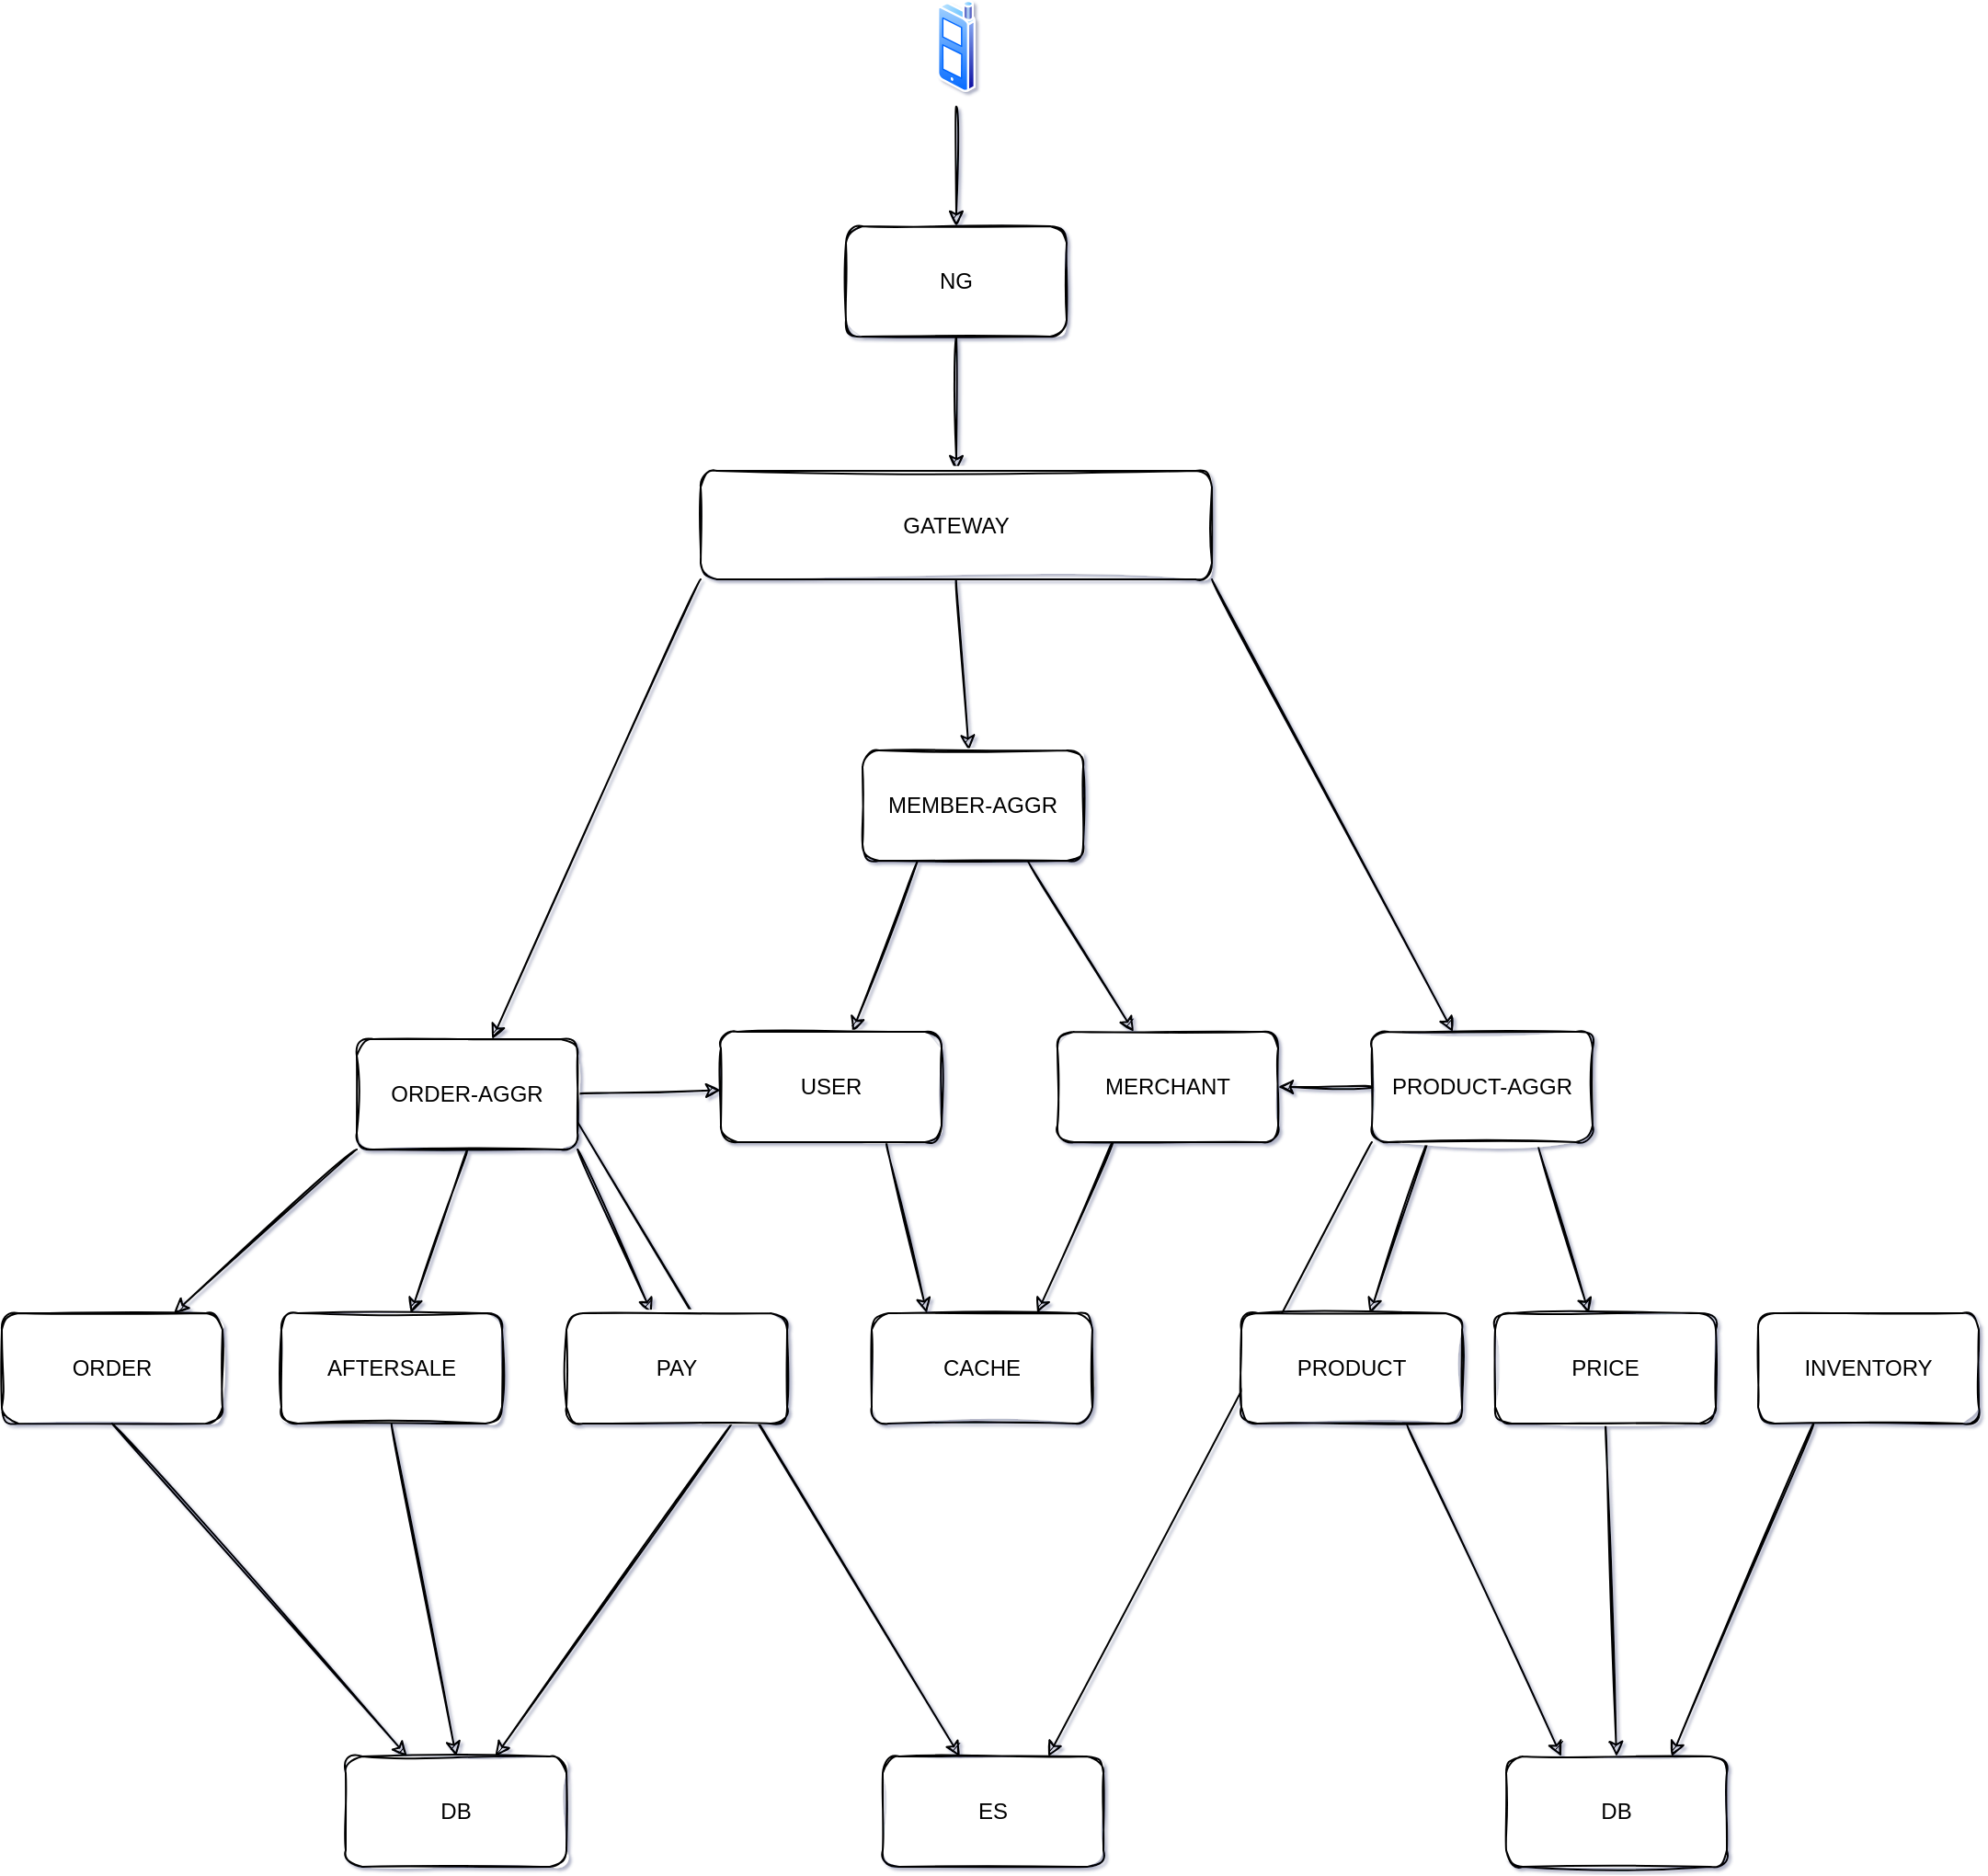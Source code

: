 <mxfile version="13.10.1" type="github">
  <diagram id="z-BrRLLl0M_K0xCqx9SO" name="第 1 页">
    <mxGraphModel dx="2178" dy="1970" grid="0" gridSize="10" guides="1" tooltips="1" connect="1" arrows="1" fold="1" page="1" pageScale="1" pageWidth="827" pageHeight="1169" background="none" math="0" shadow="1">
      <root>
        <mxCell id="0" />
        <mxCell id="1" parent="0" />
        <mxCell id="nH-Wv4UCY-DYxX6rGl-D-27" style="edgeStyle=none;curved=1;orthogonalLoop=1;jettySize=auto;html=1;exitX=0.5;exitY=1;exitDx=0;exitDy=0;sketch=1;" edge="1" parent="1" source="nH-Wv4UCY-DYxX6rGl-D-2" target="nH-Wv4UCY-DYxX6rGl-D-3">
          <mxGeometry relative="1" as="geometry" />
        </mxCell>
        <mxCell id="nH-Wv4UCY-DYxX6rGl-D-2" value="NG" style="rounded=1;whiteSpace=wrap;html=1;sketch=1;" vertex="1" parent="1">
          <mxGeometry x="436" y="8" width="120" height="60" as="geometry" />
        </mxCell>
        <mxCell id="nH-Wv4UCY-DYxX6rGl-D-28" style="edgeStyle=none;curved=1;orthogonalLoop=1;jettySize=auto;html=1;exitX=0.5;exitY=1;exitDx=0;exitDy=0;sketch=1;" edge="1" parent="1" source="nH-Wv4UCY-DYxX6rGl-D-3" target="nH-Wv4UCY-DYxX6rGl-D-5">
          <mxGeometry relative="1" as="geometry" />
        </mxCell>
        <mxCell id="nH-Wv4UCY-DYxX6rGl-D-29" style="edgeStyle=none;curved=1;orthogonalLoop=1;jettySize=auto;html=1;exitX=0;exitY=1;exitDx=0;exitDy=0;sketch=1;" edge="1" parent="1" source="nH-Wv4UCY-DYxX6rGl-D-3" target="nH-Wv4UCY-DYxX6rGl-D-4">
          <mxGeometry relative="1" as="geometry" />
        </mxCell>
        <mxCell id="nH-Wv4UCY-DYxX6rGl-D-30" style="edgeStyle=none;curved=1;orthogonalLoop=1;jettySize=auto;html=1;exitX=1;exitY=1;exitDx=0;exitDy=0;sketch=1;" edge="1" parent="1" source="nH-Wv4UCY-DYxX6rGl-D-3" target="nH-Wv4UCY-DYxX6rGl-D-6">
          <mxGeometry relative="1" as="geometry" />
        </mxCell>
        <mxCell id="nH-Wv4UCY-DYxX6rGl-D-3" value="GATEWAY" style="rounded=1;whiteSpace=wrap;html=1;sketch=1;" vertex="1" parent="1">
          <mxGeometry x="357" y="141" width="278" height="59" as="geometry" />
        </mxCell>
        <mxCell id="nH-Wv4UCY-DYxX6rGl-D-31" style="edgeStyle=none;curved=1;orthogonalLoop=1;jettySize=auto;html=1;exitX=0;exitY=1;exitDx=0;exitDy=0;sketch=1;" edge="1" parent="1" source="nH-Wv4UCY-DYxX6rGl-D-4" target="nH-Wv4UCY-DYxX6rGl-D-7">
          <mxGeometry relative="1" as="geometry" />
        </mxCell>
        <mxCell id="nH-Wv4UCY-DYxX6rGl-D-32" style="edgeStyle=none;curved=1;orthogonalLoop=1;jettySize=auto;html=1;exitX=0.5;exitY=1;exitDx=0;exitDy=0;sketch=1;" edge="1" parent="1" source="nH-Wv4UCY-DYxX6rGl-D-4" target="nH-Wv4UCY-DYxX6rGl-D-8">
          <mxGeometry relative="1" as="geometry" />
        </mxCell>
        <mxCell id="nH-Wv4UCY-DYxX6rGl-D-33" style="edgeStyle=none;curved=1;orthogonalLoop=1;jettySize=auto;html=1;exitX=1;exitY=1;exitDx=0;exitDy=0;sketch=1;" edge="1" parent="1" source="nH-Wv4UCY-DYxX6rGl-D-4" target="nH-Wv4UCY-DYxX6rGl-D-14">
          <mxGeometry relative="1" as="geometry" />
        </mxCell>
        <mxCell id="nH-Wv4UCY-DYxX6rGl-D-38" style="edgeStyle=none;curved=1;sketch=1;orthogonalLoop=1;jettySize=auto;html=1;exitX=1;exitY=0.5;exitDx=0;exitDy=0;" edge="1" parent="1" source="nH-Wv4UCY-DYxX6rGl-D-4" target="nH-Wv4UCY-DYxX6rGl-D-9">
          <mxGeometry relative="1" as="geometry" />
        </mxCell>
        <mxCell id="nH-Wv4UCY-DYxX6rGl-D-42" style="edgeStyle=none;curved=1;sketch=1;orthogonalLoop=1;jettySize=auto;html=1;exitX=1;exitY=0.75;exitDx=0;exitDy=0;" edge="1" parent="1" source="nH-Wv4UCY-DYxX6rGl-D-4" target="nH-Wv4UCY-DYxX6rGl-D-41">
          <mxGeometry relative="1" as="geometry" />
        </mxCell>
        <mxCell id="nH-Wv4UCY-DYxX6rGl-D-4" value="ORDER-AGGR" style="rounded=1;whiteSpace=wrap;html=1;sketch=1;" vertex="1" parent="1">
          <mxGeometry x="170" y="450" width="120" height="60" as="geometry" />
        </mxCell>
        <mxCell id="nH-Wv4UCY-DYxX6rGl-D-34" style="edgeStyle=none;curved=1;orthogonalLoop=1;jettySize=auto;html=1;exitX=0.25;exitY=1;exitDx=0;exitDy=0;sketch=1;" edge="1" parent="1" source="nH-Wv4UCY-DYxX6rGl-D-5" target="nH-Wv4UCY-DYxX6rGl-D-9">
          <mxGeometry relative="1" as="geometry" />
        </mxCell>
        <mxCell id="nH-Wv4UCY-DYxX6rGl-D-35" style="edgeStyle=none;curved=1;orthogonalLoop=1;jettySize=auto;html=1;exitX=0.75;exitY=1;exitDx=0;exitDy=0;sketch=1;" edge="1" parent="1" source="nH-Wv4UCY-DYxX6rGl-D-5" target="nH-Wv4UCY-DYxX6rGl-D-10">
          <mxGeometry relative="1" as="geometry" />
        </mxCell>
        <mxCell id="nH-Wv4UCY-DYxX6rGl-D-5" value="MEMBER-AGGR" style="rounded=1;whiteSpace=wrap;html=1;sketch=1;" vertex="1" parent="1">
          <mxGeometry x="445" y="293" width="120" height="60" as="geometry" />
        </mxCell>
        <mxCell id="nH-Wv4UCY-DYxX6rGl-D-36" style="edgeStyle=none;curved=1;orthogonalLoop=1;jettySize=auto;html=1;exitX=0.25;exitY=1;exitDx=0;exitDy=0;sketch=1;" edge="1" parent="1" source="nH-Wv4UCY-DYxX6rGl-D-6" target="nH-Wv4UCY-DYxX6rGl-D-11">
          <mxGeometry relative="1" as="geometry" />
        </mxCell>
        <mxCell id="nH-Wv4UCY-DYxX6rGl-D-37" style="edgeStyle=none;curved=1;orthogonalLoop=1;jettySize=auto;html=1;exitX=0.75;exitY=1;exitDx=0;exitDy=0;sketch=1;" edge="1" parent="1" source="nH-Wv4UCY-DYxX6rGl-D-6" target="nH-Wv4UCY-DYxX6rGl-D-12">
          <mxGeometry relative="1" as="geometry" />
        </mxCell>
        <mxCell id="nH-Wv4UCY-DYxX6rGl-D-39" style="edgeStyle=none;curved=1;sketch=1;orthogonalLoop=1;jettySize=auto;html=1;exitX=0;exitY=0.5;exitDx=0;exitDy=0;" edge="1" parent="1" source="nH-Wv4UCY-DYxX6rGl-D-6" target="nH-Wv4UCY-DYxX6rGl-D-10">
          <mxGeometry relative="1" as="geometry" />
        </mxCell>
        <mxCell id="nH-Wv4UCY-DYxX6rGl-D-43" style="edgeStyle=none;curved=1;sketch=1;orthogonalLoop=1;jettySize=auto;html=1;exitX=0;exitY=1;exitDx=0;exitDy=0;entryX=0.75;entryY=0;entryDx=0;entryDy=0;" edge="1" parent="1" source="nH-Wv4UCY-DYxX6rGl-D-6" target="nH-Wv4UCY-DYxX6rGl-D-41">
          <mxGeometry relative="1" as="geometry" />
        </mxCell>
        <mxCell id="nH-Wv4UCY-DYxX6rGl-D-6" value="PRODUCT-AGGR" style="rounded=1;whiteSpace=wrap;html=1;sketch=1;" vertex="1" parent="1">
          <mxGeometry x="722" y="446" width="120" height="60" as="geometry" />
        </mxCell>
        <mxCell id="nH-Wv4UCY-DYxX6rGl-D-46" style="edgeStyle=none;curved=1;sketch=1;orthogonalLoop=1;jettySize=auto;html=1;exitX=0.5;exitY=1;exitDx=0;exitDy=0;" edge="1" parent="1" source="nH-Wv4UCY-DYxX6rGl-D-7" target="nH-Wv4UCY-DYxX6rGl-D-45">
          <mxGeometry relative="1" as="geometry" />
        </mxCell>
        <mxCell id="nH-Wv4UCY-DYxX6rGl-D-7" value="ORDER" style="rounded=1;whiteSpace=wrap;html=1;sketch=1;" vertex="1" parent="1">
          <mxGeometry x="-23" y="599" width="120" height="60" as="geometry" />
        </mxCell>
        <mxCell id="nH-Wv4UCY-DYxX6rGl-D-48" style="edgeStyle=none;curved=1;sketch=1;orthogonalLoop=1;jettySize=auto;html=1;exitX=0.5;exitY=1;exitDx=0;exitDy=0;entryX=0.5;entryY=0;entryDx=0;entryDy=0;" edge="1" parent="1" source="nH-Wv4UCY-DYxX6rGl-D-8" target="nH-Wv4UCY-DYxX6rGl-D-45">
          <mxGeometry relative="1" as="geometry" />
        </mxCell>
        <mxCell id="nH-Wv4UCY-DYxX6rGl-D-8" value="AFTERSALE" style="rounded=1;whiteSpace=wrap;html=1;sketch=1;" vertex="1" parent="1">
          <mxGeometry x="129" y="599" width="120" height="60" as="geometry" />
        </mxCell>
        <mxCell id="nH-Wv4UCY-DYxX6rGl-D-54" style="edgeStyle=none;curved=1;sketch=1;orthogonalLoop=1;jettySize=auto;html=1;exitX=0.75;exitY=1;exitDx=0;exitDy=0;entryX=0.25;entryY=0;entryDx=0;entryDy=0;" edge="1" parent="1" source="nH-Wv4UCY-DYxX6rGl-D-9" target="nH-Wv4UCY-DYxX6rGl-D-53">
          <mxGeometry relative="1" as="geometry" />
        </mxCell>
        <mxCell id="nH-Wv4UCY-DYxX6rGl-D-9" value="USER" style="rounded=1;whiteSpace=wrap;html=1;sketch=1;" vertex="1" parent="1">
          <mxGeometry x="368" y="446" width="120" height="60" as="geometry" />
        </mxCell>
        <mxCell id="nH-Wv4UCY-DYxX6rGl-D-55" style="edgeStyle=none;curved=1;sketch=1;orthogonalLoop=1;jettySize=auto;html=1;exitX=0.25;exitY=1;exitDx=0;exitDy=0;entryX=0.75;entryY=0;entryDx=0;entryDy=0;" edge="1" parent="1" source="nH-Wv4UCY-DYxX6rGl-D-10" target="nH-Wv4UCY-DYxX6rGl-D-53">
          <mxGeometry relative="1" as="geometry" />
        </mxCell>
        <mxCell id="nH-Wv4UCY-DYxX6rGl-D-10" value="MERCHANT" style="rounded=1;whiteSpace=wrap;html=1;sketch=1;" vertex="1" parent="1">
          <mxGeometry x="551" y="446" width="120" height="60" as="geometry" />
        </mxCell>
        <mxCell id="nH-Wv4UCY-DYxX6rGl-D-50" style="edgeStyle=none;curved=1;sketch=1;orthogonalLoop=1;jettySize=auto;html=1;exitX=0.75;exitY=1;exitDx=0;exitDy=0;entryX=0.25;entryY=0;entryDx=0;entryDy=0;" edge="1" parent="1" source="nH-Wv4UCY-DYxX6rGl-D-11" target="nH-Wv4UCY-DYxX6rGl-D-49">
          <mxGeometry relative="1" as="geometry" />
        </mxCell>
        <mxCell id="nH-Wv4UCY-DYxX6rGl-D-11" value="PRODUCT" style="rounded=1;whiteSpace=wrap;html=1;sketch=1;" vertex="1" parent="1">
          <mxGeometry x="651" y="599" width="120" height="60" as="geometry" />
        </mxCell>
        <mxCell id="nH-Wv4UCY-DYxX6rGl-D-52" style="edgeStyle=none;curved=1;sketch=1;orthogonalLoop=1;jettySize=auto;html=1;exitX=0.5;exitY=1;exitDx=0;exitDy=0;entryX=0.5;entryY=0;entryDx=0;entryDy=0;" edge="1" parent="1" source="nH-Wv4UCY-DYxX6rGl-D-12" target="nH-Wv4UCY-DYxX6rGl-D-49">
          <mxGeometry relative="1" as="geometry" />
        </mxCell>
        <mxCell id="nH-Wv4UCY-DYxX6rGl-D-12" value="PRICE" style="rounded=1;whiteSpace=wrap;html=1;sketch=1;" vertex="1" parent="1">
          <mxGeometry x="789" y="599" width="120" height="60" as="geometry" />
        </mxCell>
        <mxCell id="nH-Wv4UCY-DYxX6rGl-D-51" style="edgeStyle=none;curved=1;sketch=1;orthogonalLoop=1;jettySize=auto;html=1;exitX=0.25;exitY=1;exitDx=0;exitDy=0;entryX=0.75;entryY=0;entryDx=0;entryDy=0;" edge="1" parent="1" source="nH-Wv4UCY-DYxX6rGl-D-13" target="nH-Wv4UCY-DYxX6rGl-D-49">
          <mxGeometry relative="1" as="geometry" />
        </mxCell>
        <mxCell id="nH-Wv4UCY-DYxX6rGl-D-13" value="INVENTORY" style="rounded=1;whiteSpace=wrap;html=1;sketch=1;" vertex="1" parent="1">
          <mxGeometry x="932" y="599" width="120" height="60" as="geometry" />
        </mxCell>
        <mxCell id="nH-Wv4UCY-DYxX6rGl-D-47" style="edgeStyle=none;curved=1;sketch=1;orthogonalLoop=1;jettySize=auto;html=1;exitX=0.75;exitY=1;exitDx=0;exitDy=0;" edge="1" parent="1" source="nH-Wv4UCY-DYxX6rGl-D-14" target="nH-Wv4UCY-DYxX6rGl-D-45">
          <mxGeometry relative="1" as="geometry" />
        </mxCell>
        <mxCell id="nH-Wv4UCY-DYxX6rGl-D-14" value="PAY" style="rounded=1;whiteSpace=wrap;html=1;sketch=1;" vertex="1" parent="1">
          <mxGeometry x="284" y="599" width="120" height="60" as="geometry" />
        </mxCell>
        <mxCell id="nH-Wv4UCY-DYxX6rGl-D-26" style="edgeStyle=none;curved=1;orthogonalLoop=1;jettySize=auto;html=1;exitX=0.5;exitY=1;exitDx=0;exitDy=0;sketch=1;" edge="1" parent="1" target="nH-Wv4UCY-DYxX6rGl-D-2">
          <mxGeometry relative="1" as="geometry">
            <mxPoint x="496" y="-57" as="sourcePoint" />
          </mxGeometry>
        </mxCell>
        <mxCell id="nH-Wv4UCY-DYxX6rGl-D-16" value="" style="aspect=fixed;perimeter=ellipsePerimeter;html=1;align=center;shadow=0;dashed=0;spacingTop=3;image;image=img/lib/active_directory/cell_phone.svg;sketch=1;" vertex="1" parent="1">
          <mxGeometry x="485.5" y="-115" width="21" height="50" as="geometry" />
        </mxCell>
        <mxCell id="nH-Wv4UCY-DYxX6rGl-D-41" value="ES" style="rounded=1;whiteSpace=wrap;html=1;sketch=1;" vertex="1" parent="1">
          <mxGeometry x="456" y="840" width="120" height="60" as="geometry" />
        </mxCell>
        <mxCell id="nH-Wv4UCY-DYxX6rGl-D-45" value="DB" style="rounded=1;whiteSpace=wrap;html=1;sketch=1;" vertex="1" parent="1">
          <mxGeometry x="164" y="840" width="120" height="60" as="geometry" />
        </mxCell>
        <mxCell id="nH-Wv4UCY-DYxX6rGl-D-49" value="DB" style="rounded=1;whiteSpace=wrap;html=1;sketch=1;" vertex="1" parent="1">
          <mxGeometry x="795" y="840" width="120" height="60" as="geometry" />
        </mxCell>
        <mxCell id="nH-Wv4UCY-DYxX6rGl-D-53" value="CACHE" style="rounded=1;whiteSpace=wrap;html=1;sketch=1;" vertex="1" parent="1">
          <mxGeometry x="450" y="599" width="120" height="60" as="geometry" />
        </mxCell>
      </root>
    </mxGraphModel>
  </diagram>
</mxfile>

